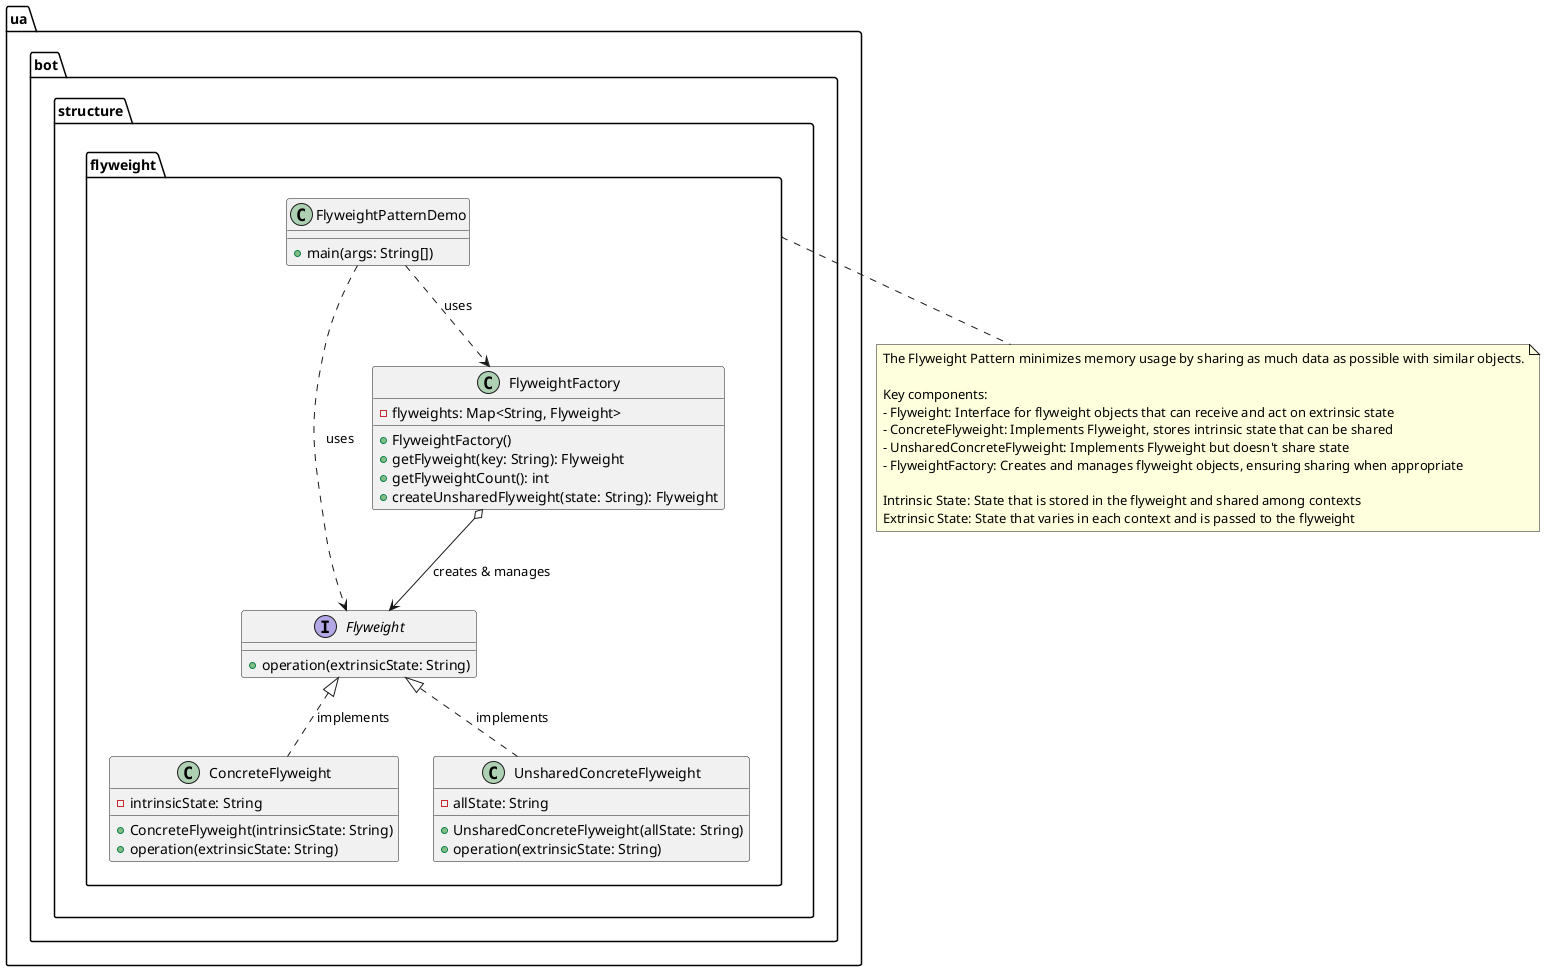 @startuml Flyweight Pattern

package "ua.bot.structure.flyweight" {
    interface "Flyweight" {
        +operation(extrinsicState: String)
    }
    
    class "ConcreteFlyweight" {
        -intrinsicState: String
        +ConcreteFlyweight(intrinsicState: String)
        +operation(extrinsicState: String)
    }
    
    class "UnsharedConcreteFlyweight" {
        -allState: String
        +UnsharedConcreteFlyweight(allState: String)
        +operation(extrinsicState: String)
    }
    
    class "FlyweightFactory" {
        -flyweights: Map<String, Flyweight>
        +FlyweightFactory()
        +getFlyweight(key: String): Flyweight
        +getFlyweightCount(): int
        +createUnsharedFlyweight(state: String): Flyweight
    }
    
    class "FlyweightPatternDemo" {
        +main(args: String[])
    }
    
    Flyweight <|.. ConcreteFlyweight : implements
    Flyweight <|.. UnsharedConcreteFlyweight : implements
    FlyweightFactory o--> Flyweight : creates & manages
    FlyweightPatternDemo ..> FlyweightFactory : uses
    FlyweightPatternDemo ..> Flyweight : uses
}

note bottom of ua.bot.structure.flyweight
  The Flyweight Pattern minimizes memory usage by sharing as much data as possible with similar objects.
  
  Key components:
  - Flyweight: Interface for flyweight objects that can receive and act on extrinsic state
  - ConcreteFlyweight: Implements Flyweight, stores intrinsic state that can be shared
  - UnsharedConcreteFlyweight: Implements Flyweight but doesn't share state
  - FlyweightFactory: Creates and manages flyweight objects, ensuring sharing when appropriate
  
  Intrinsic State: State that is stored in the flyweight and shared among contexts
  Extrinsic State: State that varies in each context and is passed to the flyweight
end note

@enduml
